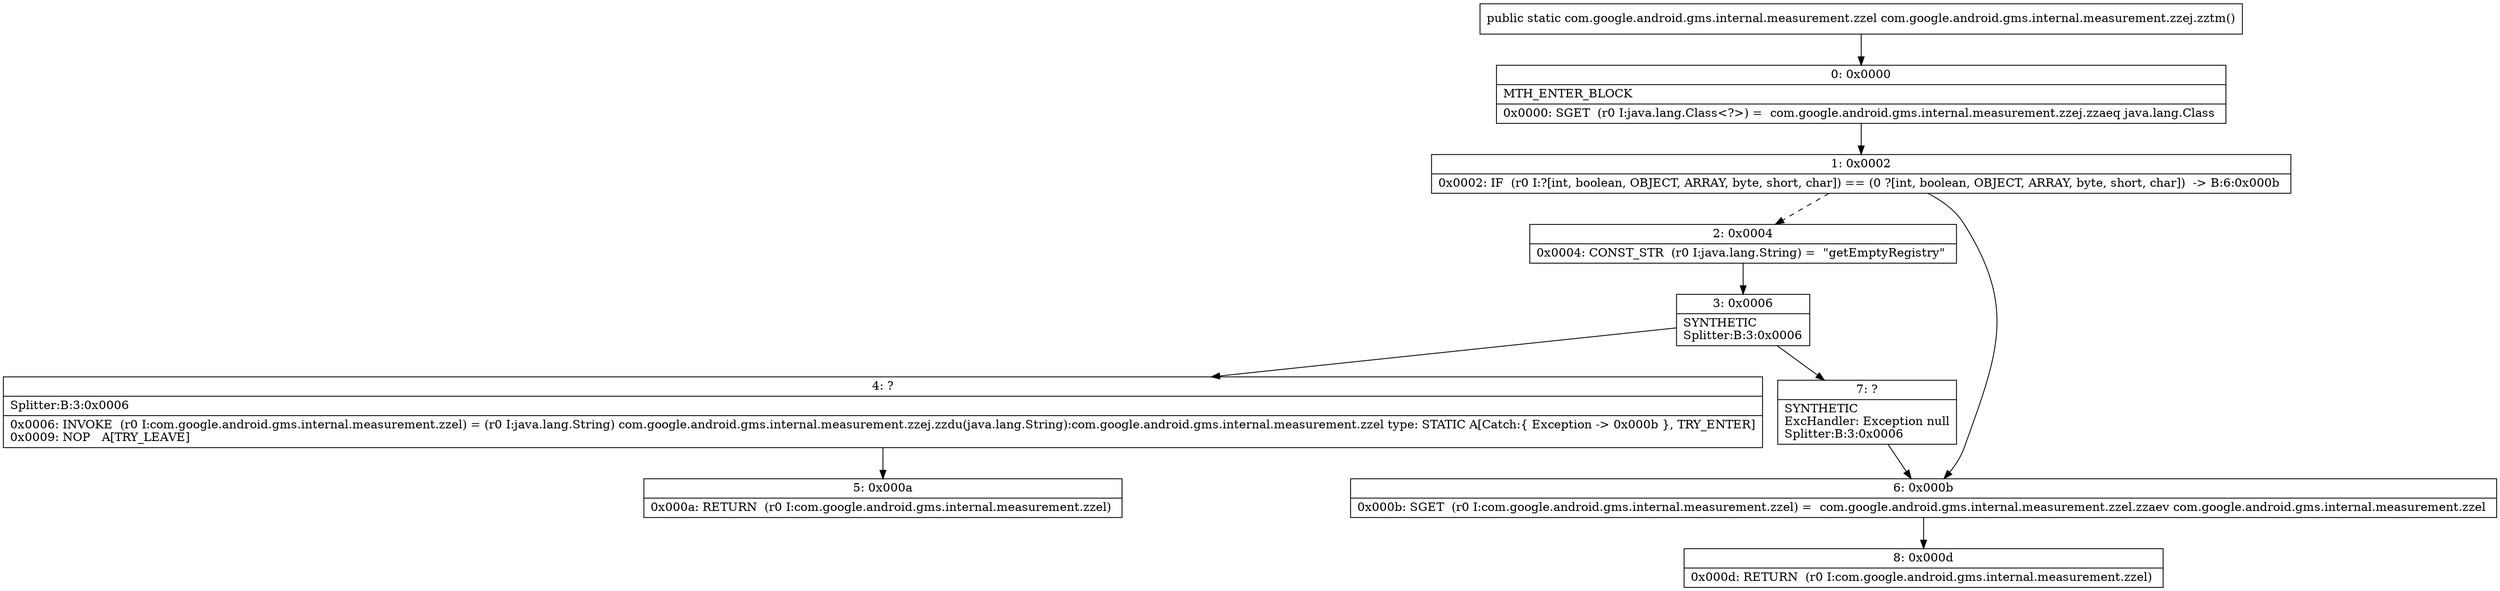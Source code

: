 digraph "CFG forcom.google.android.gms.internal.measurement.zzej.zztm()Lcom\/google\/android\/gms\/internal\/measurement\/zzel;" {
Node_0 [shape=record,label="{0\:\ 0x0000|MTH_ENTER_BLOCK\l|0x0000: SGET  (r0 I:java.lang.Class\<?\>) =  com.google.android.gms.internal.measurement.zzej.zzaeq java.lang.Class \l}"];
Node_1 [shape=record,label="{1\:\ 0x0002|0x0002: IF  (r0 I:?[int, boolean, OBJECT, ARRAY, byte, short, char]) == (0 ?[int, boolean, OBJECT, ARRAY, byte, short, char])  \-\> B:6:0x000b \l}"];
Node_2 [shape=record,label="{2\:\ 0x0004|0x0004: CONST_STR  (r0 I:java.lang.String) =  \"getEmptyRegistry\" \l}"];
Node_3 [shape=record,label="{3\:\ 0x0006|SYNTHETIC\lSplitter:B:3:0x0006\l}"];
Node_4 [shape=record,label="{4\:\ ?|Splitter:B:3:0x0006\l|0x0006: INVOKE  (r0 I:com.google.android.gms.internal.measurement.zzel) = (r0 I:java.lang.String) com.google.android.gms.internal.measurement.zzej.zzdu(java.lang.String):com.google.android.gms.internal.measurement.zzel type: STATIC A[Catch:\{ Exception \-\> 0x000b \}, TRY_ENTER]\l0x0009: NOP   A[TRY_LEAVE]\l}"];
Node_5 [shape=record,label="{5\:\ 0x000a|0x000a: RETURN  (r0 I:com.google.android.gms.internal.measurement.zzel) \l}"];
Node_6 [shape=record,label="{6\:\ 0x000b|0x000b: SGET  (r0 I:com.google.android.gms.internal.measurement.zzel) =  com.google.android.gms.internal.measurement.zzel.zzaev com.google.android.gms.internal.measurement.zzel \l}"];
Node_7 [shape=record,label="{7\:\ ?|SYNTHETIC\lExcHandler: Exception null\lSplitter:B:3:0x0006\l}"];
Node_8 [shape=record,label="{8\:\ 0x000d|0x000d: RETURN  (r0 I:com.google.android.gms.internal.measurement.zzel) \l}"];
MethodNode[shape=record,label="{public static com.google.android.gms.internal.measurement.zzel com.google.android.gms.internal.measurement.zzej.zztm() }"];
MethodNode -> Node_0;
Node_0 -> Node_1;
Node_1 -> Node_2[style=dashed];
Node_1 -> Node_6;
Node_2 -> Node_3;
Node_3 -> Node_4;
Node_3 -> Node_7;
Node_4 -> Node_5;
Node_6 -> Node_8;
Node_7 -> Node_6;
}

